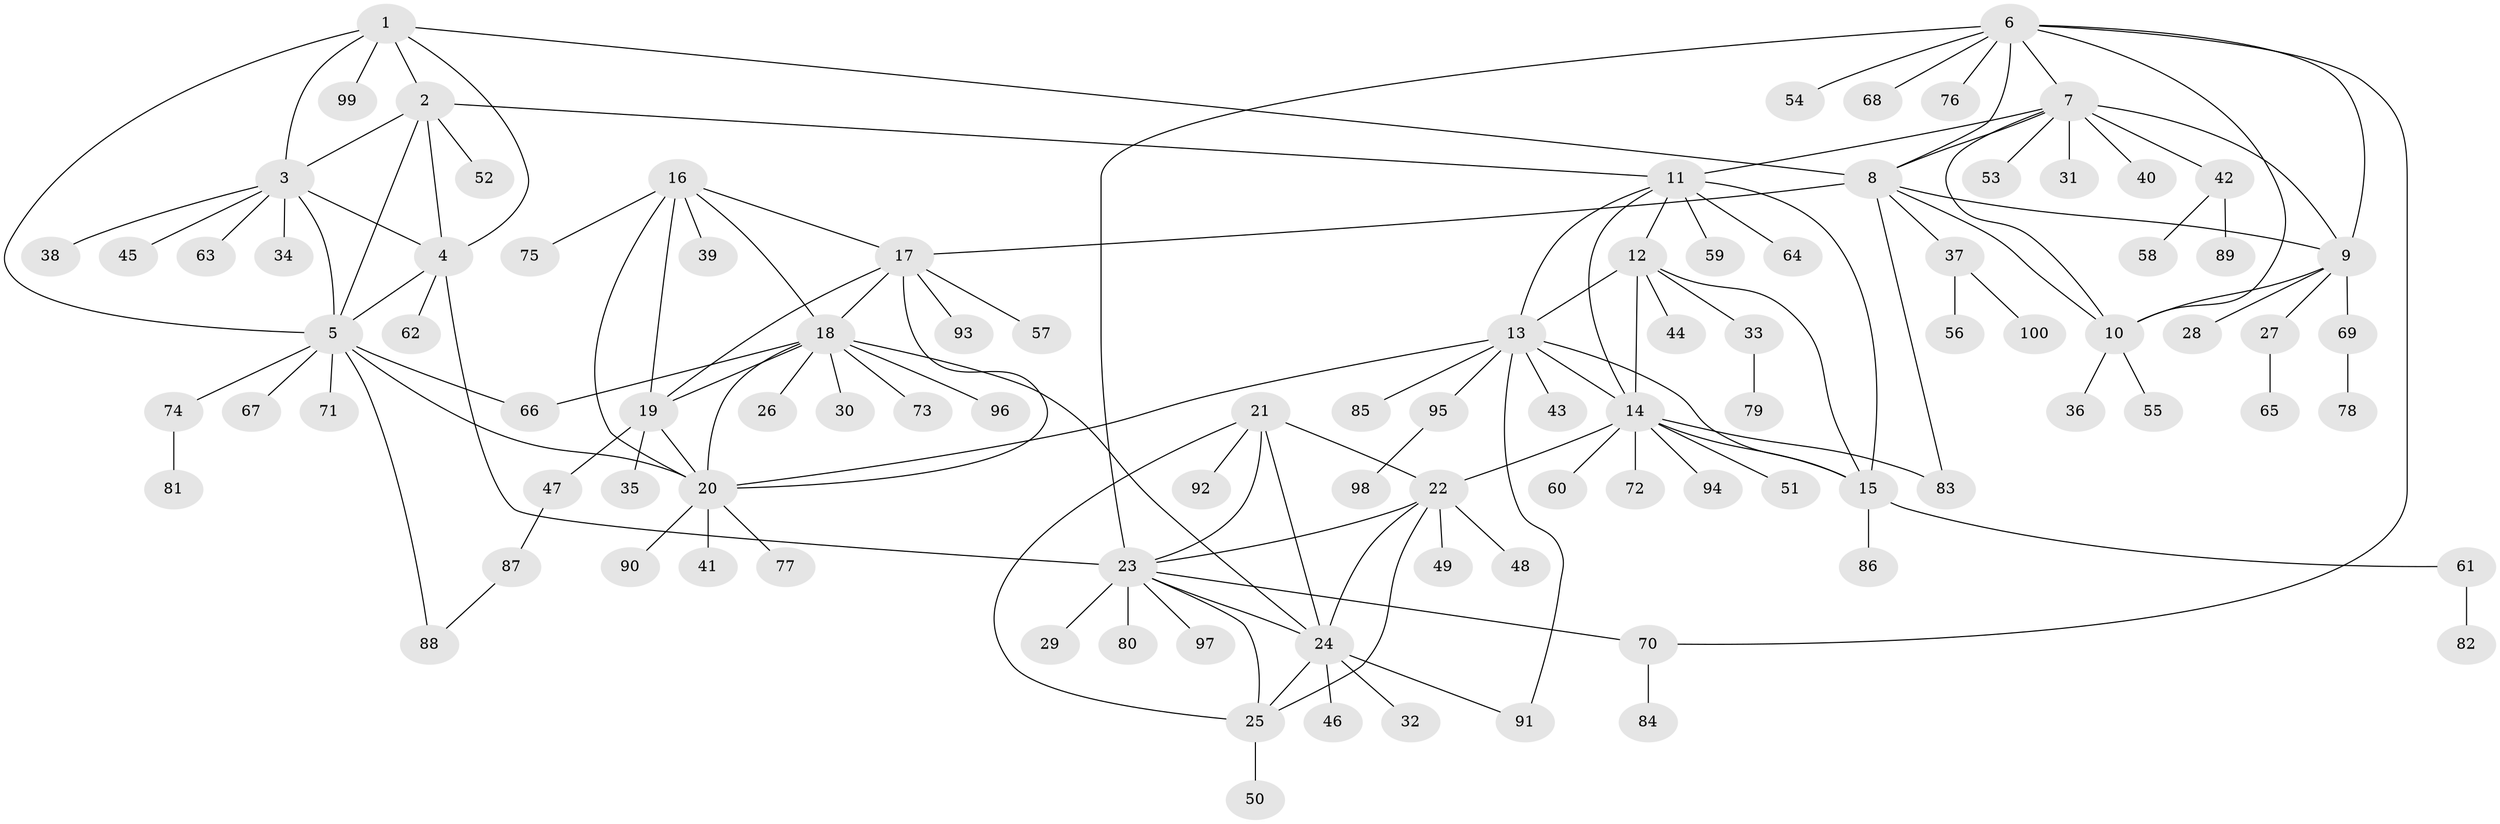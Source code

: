 // coarse degree distribution, {1: 0.45, 4: 0.125, 7: 0.05, 5: 0.1, 6: 0.1, 2: 0.1, 9: 0.025, 8: 0.025, 3: 0.025}
// Generated by graph-tools (version 1.1) at 2025/37/03/04/25 23:37:42]
// undirected, 100 vertices, 140 edges
graph export_dot {
  node [color=gray90,style=filled];
  1;
  2;
  3;
  4;
  5;
  6;
  7;
  8;
  9;
  10;
  11;
  12;
  13;
  14;
  15;
  16;
  17;
  18;
  19;
  20;
  21;
  22;
  23;
  24;
  25;
  26;
  27;
  28;
  29;
  30;
  31;
  32;
  33;
  34;
  35;
  36;
  37;
  38;
  39;
  40;
  41;
  42;
  43;
  44;
  45;
  46;
  47;
  48;
  49;
  50;
  51;
  52;
  53;
  54;
  55;
  56;
  57;
  58;
  59;
  60;
  61;
  62;
  63;
  64;
  65;
  66;
  67;
  68;
  69;
  70;
  71;
  72;
  73;
  74;
  75;
  76;
  77;
  78;
  79;
  80;
  81;
  82;
  83;
  84;
  85;
  86;
  87;
  88;
  89;
  90;
  91;
  92;
  93;
  94;
  95;
  96;
  97;
  98;
  99;
  100;
  1 -- 2;
  1 -- 3;
  1 -- 4;
  1 -- 5;
  1 -- 8;
  1 -- 99;
  2 -- 3;
  2 -- 4;
  2 -- 5;
  2 -- 11;
  2 -- 52;
  3 -- 4;
  3 -- 5;
  3 -- 34;
  3 -- 38;
  3 -- 45;
  3 -- 63;
  4 -- 5;
  4 -- 23;
  4 -- 62;
  5 -- 20;
  5 -- 66;
  5 -- 67;
  5 -- 71;
  5 -- 74;
  5 -- 88;
  6 -- 7;
  6 -- 8;
  6 -- 9;
  6 -- 10;
  6 -- 23;
  6 -- 54;
  6 -- 68;
  6 -- 70;
  6 -- 76;
  7 -- 8;
  7 -- 9;
  7 -- 10;
  7 -- 11;
  7 -- 31;
  7 -- 40;
  7 -- 42;
  7 -- 53;
  8 -- 9;
  8 -- 10;
  8 -- 17;
  8 -- 37;
  8 -- 83;
  9 -- 10;
  9 -- 27;
  9 -- 28;
  9 -- 69;
  10 -- 36;
  10 -- 55;
  11 -- 12;
  11 -- 13;
  11 -- 14;
  11 -- 15;
  11 -- 59;
  11 -- 64;
  12 -- 13;
  12 -- 14;
  12 -- 15;
  12 -- 33;
  12 -- 44;
  13 -- 14;
  13 -- 15;
  13 -- 20;
  13 -- 43;
  13 -- 85;
  13 -- 91;
  13 -- 95;
  14 -- 15;
  14 -- 22;
  14 -- 51;
  14 -- 60;
  14 -- 72;
  14 -- 83;
  14 -- 94;
  15 -- 61;
  15 -- 86;
  16 -- 17;
  16 -- 18;
  16 -- 19;
  16 -- 20;
  16 -- 39;
  16 -- 75;
  17 -- 18;
  17 -- 19;
  17 -- 20;
  17 -- 57;
  17 -- 93;
  18 -- 19;
  18 -- 20;
  18 -- 24;
  18 -- 26;
  18 -- 30;
  18 -- 66;
  18 -- 73;
  18 -- 96;
  19 -- 20;
  19 -- 35;
  19 -- 47;
  20 -- 41;
  20 -- 77;
  20 -- 90;
  21 -- 22;
  21 -- 23;
  21 -- 24;
  21 -- 25;
  21 -- 92;
  22 -- 23;
  22 -- 24;
  22 -- 25;
  22 -- 48;
  22 -- 49;
  23 -- 24;
  23 -- 25;
  23 -- 29;
  23 -- 70;
  23 -- 80;
  23 -- 97;
  24 -- 25;
  24 -- 32;
  24 -- 46;
  24 -- 91;
  25 -- 50;
  27 -- 65;
  33 -- 79;
  37 -- 56;
  37 -- 100;
  42 -- 58;
  42 -- 89;
  47 -- 87;
  61 -- 82;
  69 -- 78;
  70 -- 84;
  74 -- 81;
  87 -- 88;
  95 -- 98;
}
